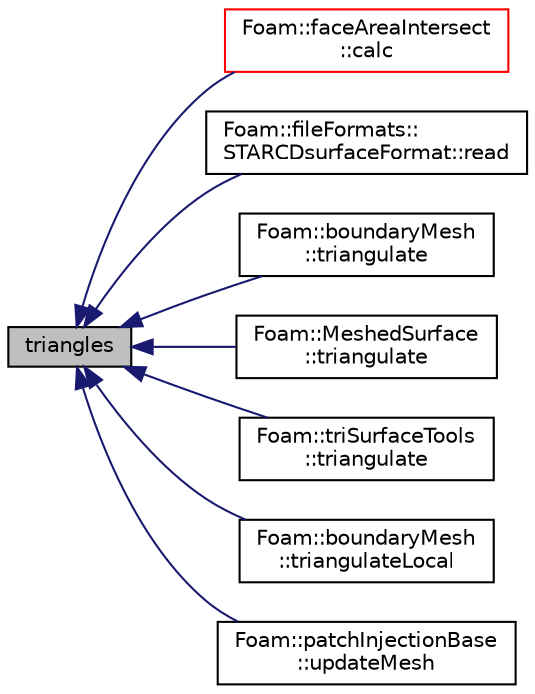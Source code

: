 digraph "triangles"
{
  bgcolor="transparent";
  edge [fontname="Helvetica",fontsize="10",labelfontname="Helvetica",labelfontsize="10"];
  node [fontname="Helvetica",fontsize="10",shape=record];
  rankdir="LR";
  Node1 [label="triangles",height=0.2,width=0.4,color="black", fillcolor="grey75", style="filled", fontcolor="black"];
  Node1 -> Node2 [dir="back",color="midnightblue",fontsize="10",style="solid",fontname="Helvetica"];
  Node2 [label="Foam::faceAreaIntersect\l::calc",height=0.2,width=0.4,color="red",URL="$a00710.html#a63c3e074f05891d9d17bbf0a2fc95f19",tooltip="Return area of intersection of faceA with faceB. "];
  Node1 -> Node3 [dir="back",color="midnightblue",fontsize="10",style="solid",fontname="Helvetica"];
  Node3 [label="Foam::fileFormats::\lSTARCDsurfaceFormat::read",height=0.2,width=0.4,color="black",URL="$a02420.html#a464ebd67acbdff0014d4dae69e3ec4be",tooltip="Read from file. "];
  Node1 -> Node4 [dir="back",color="midnightblue",fontsize="10",style="solid",fontname="Helvetica"];
  Node4 [label="Foam::boundaryMesh\l::triangulate",height=0.2,width=0.4,color="black",URL="$a00149.html#a69aee35586dd3103dea7d3c88a8f5ab7",tooltip="Simple triangulation of face subset. TotalNTris is total number. "];
  Node1 -> Node5 [dir="back",color="midnightblue",fontsize="10",style="solid",fontname="Helvetica"];
  Node5 [label="Foam::MeshedSurface\l::triangulate",height=0.2,width=0.4,color="black",URL="$a01454.html#ab8d32c1bc9e030a0f792cce93813f0cc",tooltip="Triangulate in-place, returning the number of triangles added. "];
  Node1 -> Node6 [dir="back",color="midnightblue",fontsize="10",style="solid",fontname="Helvetica"];
  Node6 [label="Foam::triSurfaceTools\l::triangulate",height=0.2,width=0.4,color="black",URL="$a02678.html#abc610083203403b6a9406e6d0206150e",tooltip="Simple triangulation of (selected patches of) boundaryMesh. Needs. "];
  Node1 -> Node7 [dir="back",color="midnightblue",fontsize="10",style="solid",fontname="Helvetica"];
  Node7 [label="Foam::boundaryMesh\l::triangulateLocal",height=0.2,width=0.4,color="black",URL="$a00149.html#a225ee022161c9169e8058dece519bbcf",tooltip="Same as triangulate but in local vertex numbering. "];
  Node1 -> Node8 [dir="back",color="midnightblue",fontsize="10",style="solid",fontname="Helvetica"];
  Node8 [label="Foam::patchInjectionBase\l::updateMesh",height=0.2,width=0.4,color="black",URL="$a01792.html#a6d43ae10cf9dba5b6063e706ab5534e3",tooltip="Update patch geometry and derived info for injection locations. "];
}
